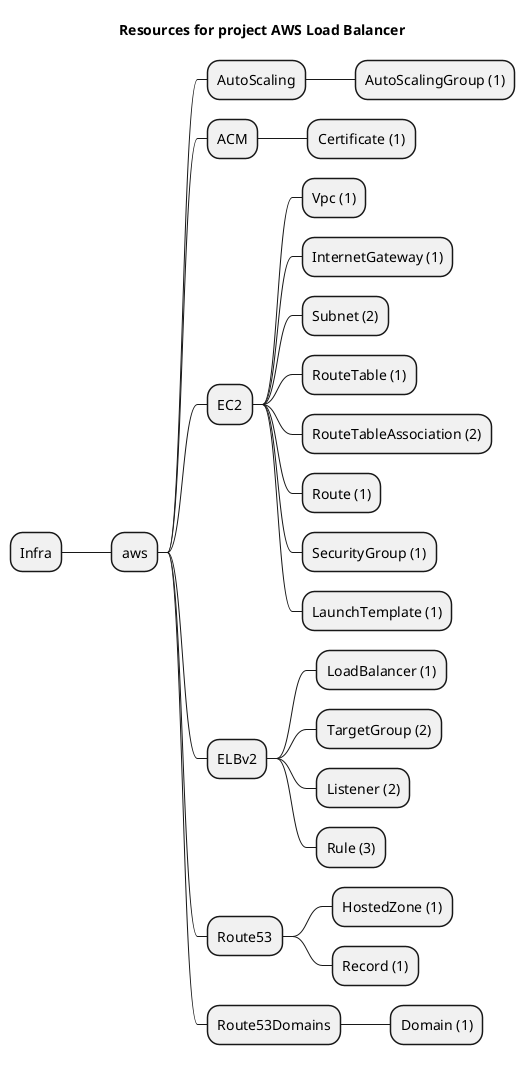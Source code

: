 @startmindmap
title Resources for project AWS Load Balancer
skinparam monochrome true
+ Infra
++ aws
+++ AutoScaling
++++ AutoScalingGroup (1)
+++ ACM
++++ Certificate (1)
+++ EC2
++++ Vpc (1)
++++ InternetGateway (1)
++++ Subnet (2)
++++ RouteTable (1)
++++ RouteTableAssociation (2)
++++ Route (1)
++++ SecurityGroup (1)
++++ LaunchTemplate (1)
+++ ELBv2
++++ LoadBalancer (1)
++++ TargetGroup (2)
++++ Listener (2)
++++ Rule (3)
+++ Route53
++++ HostedZone (1)
++++ Record (1)
+++ Route53Domains
++++ Domain (1)
@endmindmap